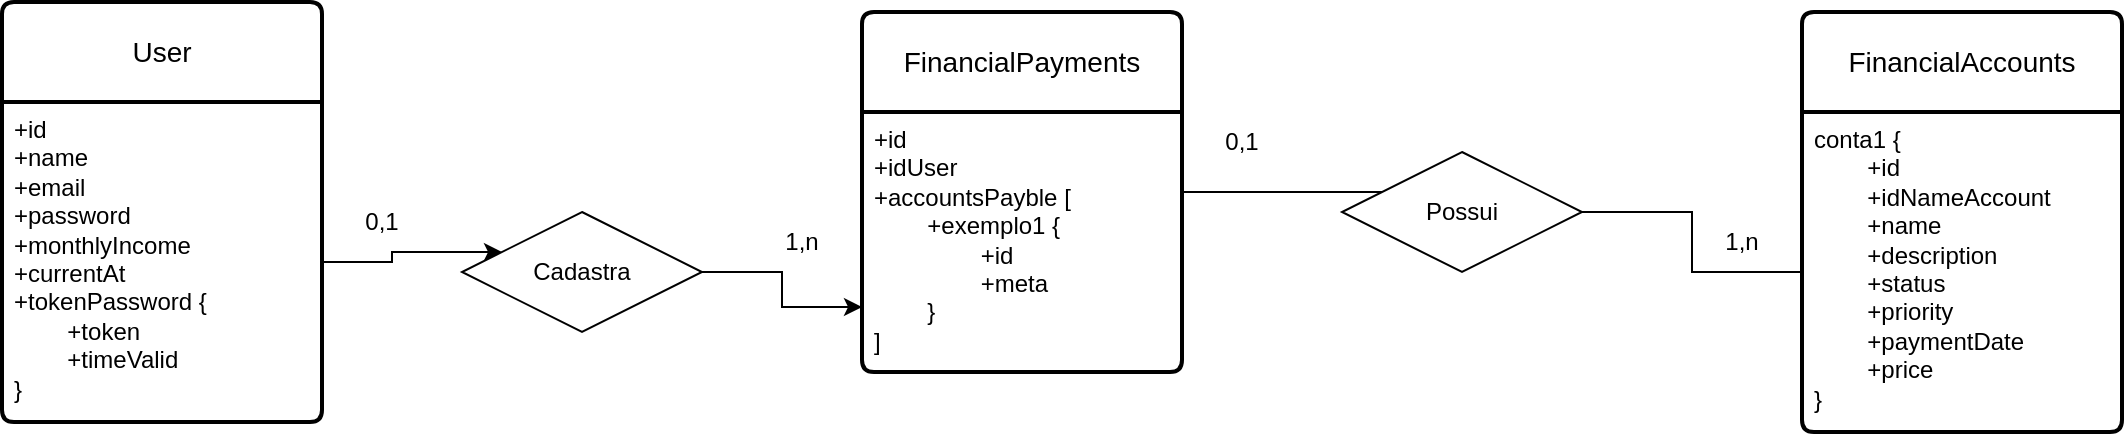 <mxfile version="24.7.7">
  <diagram name="Página-1" id="rDwg4H0IfVuI8j1mnoTH">
    <mxGraphModel dx="794" dy="393" grid="1" gridSize="10" guides="1" tooltips="1" connect="1" arrows="1" fold="1" page="1" pageScale="1" pageWidth="827" pageHeight="1169" math="0" shadow="0">
      <root>
        <mxCell id="0" />
        <mxCell id="1" parent="0" />
        <mxCell id="j_Xyo42fMkq_bXYUcSCo-1" value="User" style="swimlane;childLayout=stackLayout;horizontal=1;startSize=50;horizontalStack=0;rounded=1;fontSize=14;fontStyle=0;strokeWidth=2;resizeParent=0;resizeLast=1;shadow=0;dashed=0;align=center;arcSize=4;whiteSpace=wrap;html=1;" vertex="1" parent="1">
          <mxGeometry x="20" y="85" width="160" height="210" as="geometry" />
        </mxCell>
        <mxCell id="j_Xyo42fMkq_bXYUcSCo-2" value="&lt;div&gt;+id&lt;br&gt;&lt;/div&gt;&lt;div&gt;+name&lt;/div&gt;+email&lt;br&gt;&lt;div&gt;+password&lt;/div&gt;&lt;div&gt;+monthlyIncome&lt;/div&gt;&lt;div&gt;+currentAt&lt;/div&gt;&lt;div&gt;+tokenPassword {&lt;/div&gt;&lt;div&gt;&lt;span style=&quot;white-space: pre;&quot;&gt;&#x9;+token&lt;/span&gt;&lt;/div&gt;&lt;div&gt;&lt;span style=&quot;white-space: pre;&quot;&gt;&lt;span style=&quot;white-space: pre;&quot;&gt;&#x9;&lt;/span&gt;+timeValid&lt;br&gt;&lt;/span&gt;&lt;/div&gt;&lt;div&gt;}&lt;br&gt;&lt;/div&gt;" style="align=left;strokeColor=none;fillColor=none;spacingLeft=4;fontSize=12;verticalAlign=top;resizable=0;rotatable=0;part=1;html=1;" vertex="1" parent="j_Xyo42fMkq_bXYUcSCo-1">
          <mxGeometry y="50" width="160" height="160" as="geometry" />
        </mxCell>
        <mxCell id="j_Xyo42fMkq_bXYUcSCo-4" value="&lt;div class=&quot;QmZWSe&quot;&gt;&lt;div class=&quot;DHcWmd&quot;&gt;&lt;/div&gt;&lt;/div&gt;&lt;pre dir=&quot;ltr&quot; data-ved=&quot;2ahUKEwjxh-e9oo6IAxWBr5UCHVxbAUYQ3ewLegQIBxAT&quot; aria-label=&quot;Texto traduzido&quot; style=&quot;text-align:left&quot; id=&quot;tw-target-text&quot; data-placeholder=&quot;Tradução&quot; class=&quot;tw-data-text tw-text-large tw-ta&quot;&gt;&lt;font face=&quot;Helvetica&quot;&gt;&lt;span lang=&quot;en&quot; class=&quot;Y2IQFc&quot;&gt;FinancialPayments&lt;/span&gt;&lt;/font&gt;&lt;/pre&gt;" style="swimlane;childLayout=stackLayout;horizontal=1;startSize=50;horizontalStack=0;rounded=1;fontSize=14;fontStyle=0;strokeWidth=2;resizeParent=0;resizeLast=1;shadow=0;dashed=0;align=center;arcSize=4;whiteSpace=wrap;html=1;" vertex="1" parent="1">
          <mxGeometry x="450" y="90" width="160" height="180" as="geometry" />
        </mxCell>
        <mxCell id="j_Xyo42fMkq_bXYUcSCo-5" value="+id&lt;br&gt;+idUser&lt;br&gt;&lt;div&gt;+accountsPayble [&lt;/div&gt;&lt;div&gt;&lt;span style=&quot;white-space: pre;&quot;&gt;&#x9;&lt;/span&gt;+exemplo1 {&lt;/div&gt;&lt;div&gt;&lt;span style=&quot;white-space: pre;&quot;&gt;&#x9;&lt;/span&gt;&lt;span style=&quot;white-space: pre;&quot;&gt;&#x9;&lt;/span&gt;+id&lt;br&gt;&lt;/div&gt;&lt;div&gt;&lt;span style=&quot;white-space: pre;&quot;&gt;&#x9;&lt;/span&gt;&lt;span style=&quot;white-space: pre;&quot;&gt;&#x9;&lt;/span&gt;+meta&lt;br&gt;&lt;/div&gt;&lt;span style=&quot;white-space: pre;&quot;&gt;&#x9;&lt;/span&gt;}&lt;br&gt;&lt;div&gt;]&lt;/div&gt;" style="align=left;strokeColor=none;fillColor=none;spacingLeft=4;fontSize=12;verticalAlign=top;resizable=0;rotatable=0;part=1;html=1;" vertex="1" parent="j_Xyo42fMkq_bXYUcSCo-4">
          <mxGeometry y="50" width="160" height="130" as="geometry" />
        </mxCell>
        <mxCell id="j_Xyo42fMkq_bXYUcSCo-9" value="" style="edgeStyle=orthogonalEdgeStyle;rounded=0;orthogonalLoop=1;jettySize=auto;html=1;entryX=0;entryY=0.25;entryDx=0;entryDy=0;" edge="1" parent="1" source="j_Xyo42fMkq_bXYUcSCo-2" target="j_Xyo42fMkq_bXYUcSCo-8">
          <mxGeometry relative="1" as="geometry">
            <mxPoint x="240" y="220" as="sourcePoint" />
            <mxPoint x="450" y="205" as="targetPoint" />
          </mxGeometry>
        </mxCell>
        <mxCell id="j_Xyo42fMkq_bXYUcSCo-21" style="edgeStyle=orthogonalEdgeStyle;rounded=0;orthogonalLoop=1;jettySize=auto;html=1;entryX=0;entryY=0.75;entryDx=0;entryDy=0;" edge="1" parent="1" source="j_Xyo42fMkq_bXYUcSCo-8" target="j_Xyo42fMkq_bXYUcSCo-5">
          <mxGeometry relative="1" as="geometry" />
        </mxCell>
        <mxCell id="j_Xyo42fMkq_bXYUcSCo-8" value="Cadastra" style="shape=rhombus;perimeter=rhombusPerimeter;whiteSpace=wrap;html=1;align=center;" vertex="1" parent="1">
          <mxGeometry x="250" y="190" width="120" height="60" as="geometry" />
        </mxCell>
        <mxCell id="j_Xyo42fMkq_bXYUcSCo-10" value="0,1" style="text;html=1;align=center;verticalAlign=middle;whiteSpace=wrap;rounded=0;" vertex="1" parent="1">
          <mxGeometry x="610" y="140" width="60" height="30" as="geometry" />
        </mxCell>
        <mxCell id="j_Xyo42fMkq_bXYUcSCo-11" value="1,n" style="text;html=1;align=center;verticalAlign=middle;whiteSpace=wrap;rounded=0;" vertex="1" parent="1">
          <mxGeometry x="390" y="190" width="60" height="30" as="geometry" />
        </mxCell>
        <mxCell id="j_Xyo42fMkq_bXYUcSCo-12" value="FinancialAccounts" style="swimlane;childLayout=stackLayout;horizontal=1;startSize=50;horizontalStack=0;rounded=1;fontSize=14;fontStyle=0;strokeWidth=2;resizeParent=0;resizeLast=1;shadow=0;dashed=0;align=center;arcSize=4;whiteSpace=wrap;html=1;" vertex="1" parent="1">
          <mxGeometry x="920" y="90" width="160" height="210" as="geometry" />
        </mxCell>
        <mxCell id="j_Xyo42fMkq_bXYUcSCo-13" value="&lt;div&gt;&lt;div&gt;conta1 {&lt;/div&gt;&lt;div&gt;&lt;span style=&quot;white-space: pre;&quot;&gt;&#x9;&lt;/span&gt;+id&lt;/div&gt;&lt;div&gt;&lt;span style=&quot;white-space: pre;&quot;&gt;&#x9;&lt;/span&gt;+idNameAccount&lt;br&gt;&lt;/div&gt;&lt;div&gt;&lt;span style=&quot;white-space: pre;&quot;&gt;&#x9;&lt;/span&gt;+name&lt;/div&gt;&lt;div&gt;&lt;span style=&quot;white-space: pre;&quot;&gt;&#x9;&lt;/span&gt;+description&lt;/div&gt;&lt;div&gt;&lt;span style=&quot;white-space: pre;&quot;&gt;&#x9;&lt;/span&gt;+status&lt;/div&gt;&lt;div&gt;&lt;span style=&quot;white-space: pre;&quot;&gt;&#x9;&lt;/span&gt;+priority&lt;/div&gt;&lt;div&gt;&lt;span style=&quot;white-space: pre;&quot;&gt;&#x9;&lt;/span&gt;+paymentDate&lt;/div&gt;&lt;div&gt;&lt;span style=&quot;white-space: pre;&quot;&gt;&#x9;&lt;/span&gt;+price&lt;/div&gt;}&lt;/div&gt;&lt;div&gt;&lt;br&gt;&lt;/div&gt;" style="align=left;strokeColor=none;fillColor=none;spacingLeft=4;fontSize=12;verticalAlign=top;resizable=0;rotatable=0;part=1;html=1;" vertex="1" parent="j_Xyo42fMkq_bXYUcSCo-12">
          <mxGeometry y="50" width="160" height="160" as="geometry" />
        </mxCell>
        <mxCell id="j_Xyo42fMkq_bXYUcSCo-16" value="" style="edgeStyle=orthogonalEdgeStyle;rounded=0;orthogonalLoop=1;jettySize=auto;html=1;entryX=0;entryY=0.25;entryDx=0;entryDy=0;endArrow=none;endFill=0;" edge="1" parent="1" source="j_Xyo42fMkq_bXYUcSCo-4" target="j_Xyo42fMkq_bXYUcSCo-15">
          <mxGeometry relative="1" as="geometry">
            <mxPoint x="610" y="180" as="sourcePoint" />
            <mxPoint x="780" y="180" as="targetPoint" />
          </mxGeometry>
        </mxCell>
        <mxCell id="j_Xyo42fMkq_bXYUcSCo-19" style="edgeStyle=orthogonalEdgeStyle;rounded=0;orthogonalLoop=1;jettySize=auto;html=1;endArrow=none;endFill=0;" edge="1" parent="1" source="j_Xyo42fMkq_bXYUcSCo-15" target="j_Xyo42fMkq_bXYUcSCo-13">
          <mxGeometry relative="1" as="geometry" />
        </mxCell>
        <mxCell id="j_Xyo42fMkq_bXYUcSCo-15" value="Possui" style="shape=rhombus;perimeter=rhombusPerimeter;whiteSpace=wrap;html=1;align=center;" vertex="1" parent="1">
          <mxGeometry x="690" y="160" width="120" height="60" as="geometry" />
        </mxCell>
        <mxCell id="j_Xyo42fMkq_bXYUcSCo-17" value="0,1" style="text;html=1;align=center;verticalAlign=middle;whiteSpace=wrap;rounded=0;" vertex="1" parent="1">
          <mxGeometry x="180" y="180" width="60" height="30" as="geometry" />
        </mxCell>
        <mxCell id="j_Xyo42fMkq_bXYUcSCo-20" value="1,n" style="text;html=1;align=center;verticalAlign=middle;whiteSpace=wrap;rounded=0;" vertex="1" parent="1">
          <mxGeometry x="860" y="190" width="60" height="30" as="geometry" />
        </mxCell>
      </root>
    </mxGraphModel>
  </diagram>
</mxfile>
